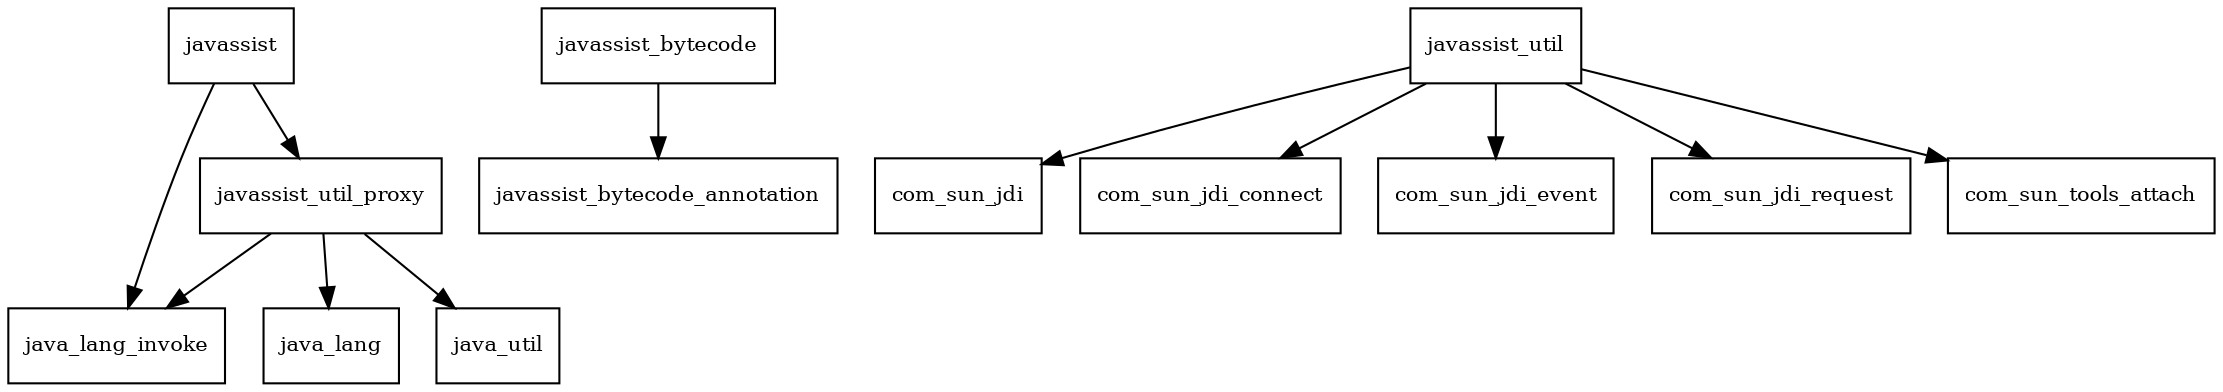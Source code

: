 digraph javassist_3_24_0_GA_package_dependencies {
  node [shape = box, fontsize=10.0];
  javassist -> java_lang_invoke;
  javassist -> javassist_util_proxy;
  javassist_bytecode -> javassist_bytecode_annotation;
  javassist_util -> com_sun_jdi;
  javassist_util -> com_sun_jdi_connect;
  javassist_util -> com_sun_jdi_event;
  javassist_util -> com_sun_jdi_request;
  javassist_util -> com_sun_tools_attach;
  javassist_util_proxy -> java_lang;
  javassist_util_proxy -> java_lang_invoke;
  javassist_util_proxy -> java_util;
}
